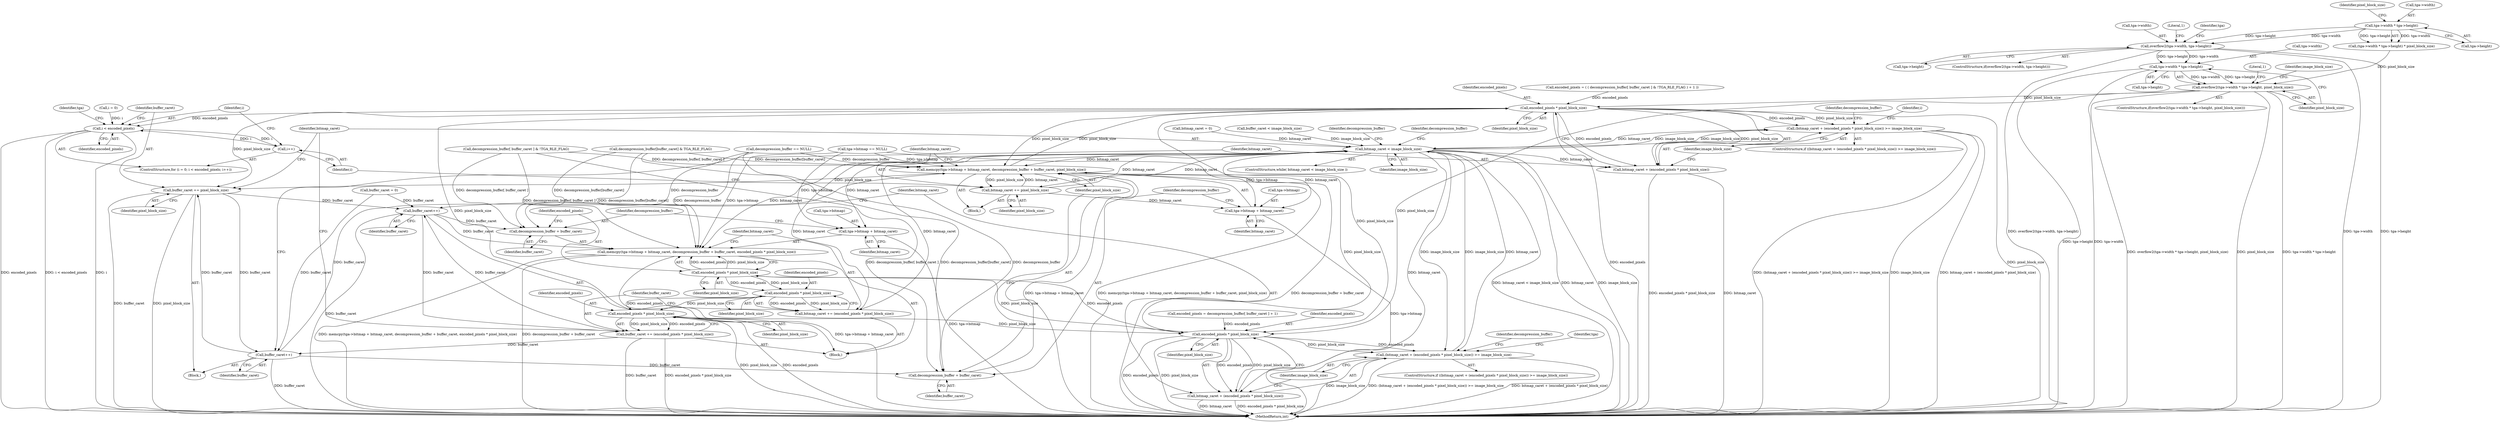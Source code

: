 digraph "0_libgd_01c61f8ab110a77ae64b5ca67c244c728c506f03@pointer" {
"1000150" [label="(Call,overflow2(tga->width, tga->height))"];
"1000120" [label="(Call,tga->width * tga->height)"];
"1000163" [label="(Call,tga->width * tga->height)"];
"1000162" [label="(Call,overflow2(tga->width * tga->height, pixel_block_size))"];
"1000384" [label="(Call,encoded_pixels * pixel_block_size)"];
"1000381" [label="(Call,(bitmap_caret + (encoded_pixels * pixel_block_size)) >= image_block_size)"];
"1000355" [label="(Call,bitmap_caret < image_block_size)"];
"1000382" [label="(Call,bitmap_caret + (encoded_pixels * pixel_block_size))"];
"1000406" [label="(Call,memcpy(tga->bitmap + bitmap_caret, decompression_buffer + buffer_caret, pixel_block_size))"];
"1000416" [label="(Call,bitmap_caret += pixel_block_size)"];
"1000407" [label="(Call,tga->bitmap + bitmap_caret)"];
"1000419" [label="(Call,buffer_caret += pixel_block_size)"];
"1000378" [label="(Call,buffer_caret++)"];
"1000412" [label="(Call,decompression_buffer + buffer_caret)"];
"1000431" [label="(Call,buffer_caret++)"];
"1000449" [label="(Call,memcpy(tga->bitmap + bitmap_caret, decompression_buffer + buffer_caret, encoded_pixels * pixel_block_size))"];
"1000455" [label="(Call,decompression_buffer + buffer_caret)"];
"1000466" [label="(Call,buffer_caret += (encoded_pixels * pixel_block_size))"];
"1000437" [label="(Call,encoded_pixels * pixel_block_size)"];
"1000434" [label="(Call,(bitmap_caret + (encoded_pixels * pixel_block_size)) >= image_block_size)"];
"1000435" [label="(Call,bitmap_caret + (encoded_pixels * pixel_block_size))"];
"1000458" [label="(Call,encoded_pixels * pixel_block_size)"];
"1000463" [label="(Call,encoded_pixels * pixel_block_size)"];
"1000461" [label="(Call,bitmap_caret += (encoded_pixels * pixel_block_size))"];
"1000468" [label="(Call,encoded_pixels * pixel_block_size)"];
"1000450" [label="(Call,tga->bitmap + bitmap_caret)"];
"1000400" [label="(Call,i < encoded_pixels)"];
"1000403" [label="(Call,i++)"];
"1000385" [label="(Identifier,encoded_pixels)"];
"1000467" [label="(Identifier,buffer_caret)"];
"1000464" [label="(Identifier,encoded_pixels)"];
"1000462" [label="(Identifier,bitmap_caret)"];
"1000151" [label="(Call,tga->width)"];
"1000386" [label="(Identifier,pixel_block_size)"];
"1000381" [label="(Call,(bitmap_caret + (encoded_pixels * pixel_block_size)) >= image_block_size)"];
"1000380" [label="(ControlStructure,if ((bitmap_caret + (encoded_pixels * pixel_block_size)) >= image_block_size))"];
"1000141" [label="(Call,bitmap_caret = 0)"];
"1000468" [label="(Call,encoded_pixels * pixel_block_size)"];
"1000390" [label="(Identifier,decompression_buffer)"];
"1000404" [label="(Identifier,i)"];
"1000211" [label="(Call,tga->bitmap == NULL)"];
"1000124" [label="(Call,tga->height)"];
"1000460" [label="(Identifier,pixel_block_size)"];
"1000402" [label="(Identifier,encoded_pixels)"];
"1000461" [label="(Call,bitmap_caret += (encoded_pixels * pixel_block_size))"];
"1000162" [label="(Call,overflow2(tga->width * tga->height, pixel_block_size))"];
"1000470" [label="(Identifier,pixel_block_size)"];
"1000454" [label="(Identifier,bitmap_caret)"];
"1000154" [label="(Call,tga->height)"];
"1000463" [label="(Call,encoded_pixels * pixel_block_size)"];
"1000170" [label="(Identifier,pixel_block_size)"];
"1000356" [label="(Identifier,bitmap_caret)"];
"1000431" [label="(Call,buffer_caret++)"];
"1000379" [label="(Identifier,buffer_caret)"];
"1000456" [label="(Identifier,decompression_buffer)"];
"1000401" [label="(Identifier,i)"];
"1000177" [label="(Identifier,image_block_size)"];
"1000367" [label="(Block,)"];
"1000398" [label="(Identifier,i)"];
"1000167" [label="(Call,tga->height)"];
"1000371" [label="(Call,decompression_buffer[ buffer_caret ] & !TGA_RLE_FLAG)"];
"1000458" [label="(Call,encoded_pixels * pixel_block_size)"];
"1000414" [label="(Identifier,buffer_caret)"];
"1000443" [label="(Identifier,decompression_buffer)"];
"1000120" [label="(Call,tga->width * tga->height)"];
"1000432" [label="(Identifier,buffer_caret)"];
"1000161" [label="(ControlStructure,if(overflow2(tga->width * tga->height, pixel_block_size)))"];
"1000406" [label="(Call,memcpy(tga->bitmap + bitmap_caret, decompression_buffer + buffer_caret, pixel_block_size))"];
"1000164" [label="(Call,tga->width)"];
"1000119" [label="(Call,(tga->width * tga->height) * pixel_block_size)"];
"1000457" [label="(Identifier,buffer_caret)"];
"1000160" [label="(Literal,1)"];
"1000452" [label="(Identifier,tga)"];
"1000433" [label="(ControlStructure,if ((bitmap_caret + (encoded_pixels * pixel_block_size)) >= image_block_size))"];
"1000423" [label="(Block,)"];
"1000451" [label="(Call,tga->bitmap)"];
"1000407" [label="(Call,tga->bitmap + bitmap_caret)"];
"1000149" [label="(ControlStructure,if(overflow2(tga->width, tga->height)))"];
"1000400" [label="(Call,i < encoded_pixels)"];
"1000383" [label="(Identifier,bitmap_caret)"];
"1000438" [label="(Identifier,encoded_pixels)"];
"1000361" [label="(Call,decompression_buffer[buffer_caret] & TGA_RLE_FLAG)"];
"1000405" [label="(Block,)"];
"1000378" [label="(Call,buffer_caret++)"];
"1000351" [label="(Call,buffer_caret = 0)"];
"1000436" [label="(Identifier,bitmap_caret)"];
"1000387" [label="(Identifier,image_block_size)"];
"1000437" [label="(Call,encoded_pixels * pixel_block_size)"];
"1000465" [label="(Identifier,pixel_block_size)"];
"1000449" [label="(Call,memcpy(tga->bitmap + bitmap_caret, decompression_buffer + buffer_caret, encoded_pixels * pixel_block_size))"];
"1000354" [label="(ControlStructure,while( bitmap_caret < image_block_size ))"];
"1000289" [label="(Call,decompression_buffer == NULL)"];
"1000409" [label="(Identifier,tga)"];
"1000127" [label="(Identifier,pixel_block_size)"];
"1000421" [label="(Identifier,pixel_block_size)"];
"1000368" [label="(Call,encoded_pixels = ( ( decompression_buffer[ buffer_caret ] & !TGA_RLE_FLAG ) + 1 ))"];
"1000408" [label="(Call,tga->bitmap)"];
"1000174" [label="(Literal,1)"];
"1000420" [label="(Identifier,buffer_caret)"];
"1000417" [label="(Identifier,bitmap_caret)"];
"1000150" [label="(Call,overflow2(tga->width, tga->height))"];
"1000336" [label="(Call,buffer_caret < image_block_size)"];
"1000403" [label="(Call,i++)"];
"1000121" [label="(Call,tga->width)"];
"1000384" [label="(Call,encoded_pixels * pixel_block_size)"];
"1000439" [label="(Identifier,pixel_block_size)"];
"1000382" [label="(Call,bitmap_caret + (encoded_pixels * pixel_block_size))"];
"1000413" [label="(Identifier,decompression_buffer)"];
"1000355" [label="(Call,bitmap_caret < image_block_size)"];
"1000411" [label="(Identifier,bitmap_caret)"];
"1000424" [label="(Call,encoded_pixels = decompression_buffer[ buffer_caret ] + 1)"];
"1000478" [label="(MethodReturn,int)"];
"1000416" [label="(Call,bitmap_caret += pixel_block_size)"];
"1000165" [label="(Identifier,tga)"];
"1000466" [label="(Call,buffer_caret += (encoded_pixels * pixel_block_size))"];
"1000418" [label="(Identifier,pixel_block_size)"];
"1000419" [label="(Call,buffer_caret += pixel_block_size)"];
"1000396" [label="(ControlStructure,for (i = 0; i < encoded_pixels; i++))"];
"1000472" [label="(Identifier,decompression_buffer)"];
"1000163" [label="(Call,tga->width * tga->height)"];
"1000397" [label="(Call,i = 0)"];
"1000434" [label="(Call,(bitmap_caret + (encoded_pixels * pixel_block_size)) >= image_block_size)"];
"1000450" [label="(Call,tga->bitmap + bitmap_caret)"];
"1000412" [label="(Call,decompression_buffer + buffer_caret)"];
"1000440" [label="(Identifier,image_block_size)"];
"1000357" [label="(Identifier,image_block_size)"];
"1000455" [label="(Call,decompression_buffer + buffer_caret)"];
"1000469" [label="(Identifier,encoded_pixels)"];
"1000459" [label="(Identifier,encoded_pixels)"];
"1000415" [label="(Identifier,pixel_block_size)"];
"1000363" [label="(Identifier,decompression_buffer)"];
"1000435" [label="(Call,bitmap_caret + (encoded_pixels * pixel_block_size))"];
"1000150" -> "1000149"  [label="AST: "];
"1000150" -> "1000154"  [label="CFG: "];
"1000151" -> "1000150"  [label="AST: "];
"1000154" -> "1000150"  [label="AST: "];
"1000160" -> "1000150"  [label="CFG: "];
"1000165" -> "1000150"  [label="CFG: "];
"1000150" -> "1000478"  [label="DDG: tga->width"];
"1000150" -> "1000478"  [label="DDG: tga->height"];
"1000150" -> "1000478"  [label="DDG: overflow2(tga->width, tga->height)"];
"1000120" -> "1000150"  [label="DDG: tga->width"];
"1000120" -> "1000150"  [label="DDG: tga->height"];
"1000150" -> "1000163"  [label="DDG: tga->width"];
"1000150" -> "1000163"  [label="DDG: tga->height"];
"1000120" -> "1000119"  [label="AST: "];
"1000120" -> "1000124"  [label="CFG: "];
"1000121" -> "1000120"  [label="AST: "];
"1000124" -> "1000120"  [label="AST: "];
"1000127" -> "1000120"  [label="CFG: "];
"1000120" -> "1000119"  [label="DDG: tga->width"];
"1000120" -> "1000119"  [label="DDG: tga->height"];
"1000163" -> "1000162"  [label="AST: "];
"1000163" -> "1000167"  [label="CFG: "];
"1000164" -> "1000163"  [label="AST: "];
"1000167" -> "1000163"  [label="AST: "];
"1000170" -> "1000163"  [label="CFG: "];
"1000163" -> "1000478"  [label="DDG: tga->width"];
"1000163" -> "1000478"  [label="DDG: tga->height"];
"1000163" -> "1000162"  [label="DDG: tga->width"];
"1000163" -> "1000162"  [label="DDG: tga->height"];
"1000162" -> "1000161"  [label="AST: "];
"1000162" -> "1000170"  [label="CFG: "];
"1000170" -> "1000162"  [label="AST: "];
"1000174" -> "1000162"  [label="CFG: "];
"1000177" -> "1000162"  [label="CFG: "];
"1000162" -> "1000478"  [label="DDG: pixel_block_size"];
"1000162" -> "1000478"  [label="DDG: tga->width * tga->height"];
"1000162" -> "1000478"  [label="DDG: overflow2(tga->width * tga->height, pixel_block_size)"];
"1000119" -> "1000162"  [label="DDG: pixel_block_size"];
"1000162" -> "1000384"  [label="DDG: pixel_block_size"];
"1000162" -> "1000437"  [label="DDG: pixel_block_size"];
"1000384" -> "1000382"  [label="AST: "];
"1000384" -> "1000386"  [label="CFG: "];
"1000385" -> "1000384"  [label="AST: "];
"1000386" -> "1000384"  [label="AST: "];
"1000382" -> "1000384"  [label="CFG: "];
"1000384" -> "1000478"  [label="DDG: pixel_block_size"];
"1000384" -> "1000478"  [label="DDG: encoded_pixels"];
"1000384" -> "1000381"  [label="DDG: encoded_pixels"];
"1000384" -> "1000381"  [label="DDG: pixel_block_size"];
"1000384" -> "1000382"  [label="DDG: encoded_pixels"];
"1000384" -> "1000382"  [label="DDG: pixel_block_size"];
"1000368" -> "1000384"  [label="DDG: encoded_pixels"];
"1000468" -> "1000384"  [label="DDG: pixel_block_size"];
"1000406" -> "1000384"  [label="DDG: pixel_block_size"];
"1000384" -> "1000400"  [label="DDG: encoded_pixels"];
"1000384" -> "1000406"  [label="DDG: pixel_block_size"];
"1000384" -> "1000419"  [label="DDG: pixel_block_size"];
"1000384" -> "1000437"  [label="DDG: pixel_block_size"];
"1000381" -> "1000380"  [label="AST: "];
"1000381" -> "1000387"  [label="CFG: "];
"1000382" -> "1000381"  [label="AST: "];
"1000387" -> "1000381"  [label="AST: "];
"1000390" -> "1000381"  [label="CFG: "];
"1000398" -> "1000381"  [label="CFG: "];
"1000381" -> "1000478"  [label="DDG: image_block_size"];
"1000381" -> "1000478"  [label="DDG: bitmap_caret + (encoded_pixels * pixel_block_size)"];
"1000381" -> "1000478"  [label="DDG: (bitmap_caret + (encoded_pixels * pixel_block_size)) >= image_block_size"];
"1000381" -> "1000355"  [label="DDG: image_block_size"];
"1000355" -> "1000381"  [label="DDG: bitmap_caret"];
"1000355" -> "1000381"  [label="DDG: image_block_size"];
"1000355" -> "1000354"  [label="AST: "];
"1000355" -> "1000357"  [label="CFG: "];
"1000356" -> "1000355"  [label="AST: "];
"1000357" -> "1000355"  [label="AST: "];
"1000363" -> "1000355"  [label="CFG: "];
"1000472" -> "1000355"  [label="CFG: "];
"1000355" -> "1000478"  [label="DDG: bitmap_caret"];
"1000355" -> "1000478"  [label="DDG: image_block_size"];
"1000355" -> "1000478"  [label="DDG: bitmap_caret < image_block_size"];
"1000141" -> "1000355"  [label="DDG: bitmap_caret"];
"1000416" -> "1000355"  [label="DDG: bitmap_caret"];
"1000461" -> "1000355"  [label="DDG: bitmap_caret"];
"1000434" -> "1000355"  [label="DDG: image_block_size"];
"1000336" -> "1000355"  [label="DDG: image_block_size"];
"1000355" -> "1000382"  [label="DDG: bitmap_caret"];
"1000355" -> "1000406"  [label="DDG: bitmap_caret"];
"1000355" -> "1000407"  [label="DDG: bitmap_caret"];
"1000355" -> "1000416"  [label="DDG: bitmap_caret"];
"1000355" -> "1000434"  [label="DDG: bitmap_caret"];
"1000355" -> "1000434"  [label="DDG: image_block_size"];
"1000355" -> "1000435"  [label="DDG: bitmap_caret"];
"1000355" -> "1000449"  [label="DDG: bitmap_caret"];
"1000355" -> "1000450"  [label="DDG: bitmap_caret"];
"1000355" -> "1000461"  [label="DDG: bitmap_caret"];
"1000383" -> "1000382"  [label="AST: "];
"1000387" -> "1000382"  [label="CFG: "];
"1000382" -> "1000478"  [label="DDG: bitmap_caret"];
"1000382" -> "1000478"  [label="DDG: encoded_pixels * pixel_block_size"];
"1000406" -> "1000405"  [label="AST: "];
"1000406" -> "1000415"  [label="CFG: "];
"1000407" -> "1000406"  [label="AST: "];
"1000412" -> "1000406"  [label="AST: "];
"1000415" -> "1000406"  [label="AST: "];
"1000417" -> "1000406"  [label="CFG: "];
"1000406" -> "1000478"  [label="DDG: decompression_buffer + buffer_caret"];
"1000406" -> "1000478"  [label="DDG: tga->bitmap + bitmap_caret"];
"1000406" -> "1000478"  [label="DDG: memcpy(tga->bitmap + bitmap_caret, decompression_buffer + buffer_caret, pixel_block_size)"];
"1000211" -> "1000406"  [label="DDG: tga->bitmap"];
"1000416" -> "1000406"  [label="DDG: bitmap_caret"];
"1000289" -> "1000406"  [label="DDG: decompression_buffer"];
"1000361" -> "1000406"  [label="DDG: decompression_buffer[buffer_caret]"];
"1000371" -> "1000406"  [label="DDG: decompression_buffer[ buffer_caret ]"];
"1000378" -> "1000406"  [label="DDG: buffer_caret"];
"1000406" -> "1000416"  [label="DDG: pixel_block_size"];
"1000406" -> "1000419"  [label="DDG: pixel_block_size"];
"1000406" -> "1000437"  [label="DDG: pixel_block_size"];
"1000416" -> "1000405"  [label="AST: "];
"1000416" -> "1000418"  [label="CFG: "];
"1000417" -> "1000416"  [label="AST: "];
"1000418" -> "1000416"  [label="AST: "];
"1000404" -> "1000416"  [label="CFG: "];
"1000416" -> "1000407"  [label="DDG: bitmap_caret"];
"1000407" -> "1000411"  [label="CFG: "];
"1000408" -> "1000407"  [label="AST: "];
"1000411" -> "1000407"  [label="AST: "];
"1000413" -> "1000407"  [label="CFG: "];
"1000407" -> "1000478"  [label="DDG: tga->bitmap"];
"1000211" -> "1000407"  [label="DDG: tga->bitmap"];
"1000419" -> "1000367"  [label="AST: "];
"1000419" -> "1000421"  [label="CFG: "];
"1000420" -> "1000419"  [label="AST: "];
"1000421" -> "1000419"  [label="AST: "];
"1000356" -> "1000419"  [label="CFG: "];
"1000419" -> "1000478"  [label="DDG: buffer_caret"];
"1000419" -> "1000478"  [label="DDG: pixel_block_size"];
"1000419" -> "1000378"  [label="DDG: buffer_caret"];
"1000378" -> "1000419"  [label="DDG: buffer_caret"];
"1000419" -> "1000431"  [label="DDG: buffer_caret"];
"1000378" -> "1000367"  [label="AST: "];
"1000378" -> "1000379"  [label="CFG: "];
"1000379" -> "1000378"  [label="AST: "];
"1000383" -> "1000378"  [label="CFG: "];
"1000378" -> "1000478"  [label="DDG: buffer_caret"];
"1000466" -> "1000378"  [label="DDG: buffer_caret"];
"1000351" -> "1000378"  [label="DDG: buffer_caret"];
"1000378" -> "1000412"  [label="DDG: buffer_caret"];
"1000412" -> "1000414"  [label="CFG: "];
"1000413" -> "1000412"  [label="AST: "];
"1000414" -> "1000412"  [label="AST: "];
"1000415" -> "1000412"  [label="CFG: "];
"1000289" -> "1000412"  [label="DDG: decompression_buffer"];
"1000361" -> "1000412"  [label="DDG: decompression_buffer[buffer_caret]"];
"1000371" -> "1000412"  [label="DDG: decompression_buffer[ buffer_caret ]"];
"1000431" -> "1000423"  [label="AST: "];
"1000431" -> "1000432"  [label="CFG: "];
"1000432" -> "1000431"  [label="AST: "];
"1000436" -> "1000431"  [label="CFG: "];
"1000431" -> "1000478"  [label="DDG: buffer_caret"];
"1000466" -> "1000431"  [label="DDG: buffer_caret"];
"1000351" -> "1000431"  [label="DDG: buffer_caret"];
"1000431" -> "1000449"  [label="DDG: buffer_caret"];
"1000431" -> "1000455"  [label="DDG: buffer_caret"];
"1000431" -> "1000466"  [label="DDG: buffer_caret"];
"1000449" -> "1000423"  [label="AST: "];
"1000449" -> "1000458"  [label="CFG: "];
"1000450" -> "1000449"  [label="AST: "];
"1000455" -> "1000449"  [label="AST: "];
"1000458" -> "1000449"  [label="AST: "];
"1000462" -> "1000449"  [label="CFG: "];
"1000449" -> "1000478"  [label="DDG: decompression_buffer + buffer_caret"];
"1000449" -> "1000478"  [label="DDG: tga->bitmap + bitmap_caret"];
"1000449" -> "1000478"  [label="DDG: memcpy(tga->bitmap + bitmap_caret, decompression_buffer + buffer_caret, encoded_pixels * pixel_block_size)"];
"1000211" -> "1000449"  [label="DDG: tga->bitmap"];
"1000289" -> "1000449"  [label="DDG: decompression_buffer"];
"1000361" -> "1000449"  [label="DDG: decompression_buffer[buffer_caret]"];
"1000371" -> "1000449"  [label="DDG: decompression_buffer[ buffer_caret ]"];
"1000458" -> "1000449"  [label="DDG: encoded_pixels"];
"1000458" -> "1000449"  [label="DDG: pixel_block_size"];
"1000455" -> "1000457"  [label="CFG: "];
"1000456" -> "1000455"  [label="AST: "];
"1000457" -> "1000455"  [label="AST: "];
"1000459" -> "1000455"  [label="CFG: "];
"1000289" -> "1000455"  [label="DDG: decompression_buffer"];
"1000361" -> "1000455"  [label="DDG: decompression_buffer[buffer_caret]"];
"1000371" -> "1000455"  [label="DDG: decompression_buffer[ buffer_caret ]"];
"1000466" -> "1000423"  [label="AST: "];
"1000466" -> "1000468"  [label="CFG: "];
"1000467" -> "1000466"  [label="AST: "];
"1000468" -> "1000466"  [label="AST: "];
"1000356" -> "1000466"  [label="CFG: "];
"1000466" -> "1000478"  [label="DDG: encoded_pixels * pixel_block_size"];
"1000466" -> "1000478"  [label="DDG: buffer_caret"];
"1000468" -> "1000466"  [label="DDG: encoded_pixels"];
"1000468" -> "1000466"  [label="DDG: pixel_block_size"];
"1000437" -> "1000435"  [label="AST: "];
"1000437" -> "1000439"  [label="CFG: "];
"1000438" -> "1000437"  [label="AST: "];
"1000439" -> "1000437"  [label="AST: "];
"1000435" -> "1000437"  [label="CFG: "];
"1000437" -> "1000478"  [label="DDG: encoded_pixels"];
"1000437" -> "1000478"  [label="DDG: pixel_block_size"];
"1000437" -> "1000434"  [label="DDG: encoded_pixels"];
"1000437" -> "1000434"  [label="DDG: pixel_block_size"];
"1000437" -> "1000435"  [label="DDG: encoded_pixels"];
"1000437" -> "1000435"  [label="DDG: pixel_block_size"];
"1000424" -> "1000437"  [label="DDG: encoded_pixels"];
"1000468" -> "1000437"  [label="DDG: pixel_block_size"];
"1000437" -> "1000458"  [label="DDG: encoded_pixels"];
"1000437" -> "1000458"  [label="DDG: pixel_block_size"];
"1000434" -> "1000433"  [label="AST: "];
"1000434" -> "1000440"  [label="CFG: "];
"1000435" -> "1000434"  [label="AST: "];
"1000440" -> "1000434"  [label="AST: "];
"1000443" -> "1000434"  [label="CFG: "];
"1000452" -> "1000434"  [label="CFG: "];
"1000434" -> "1000478"  [label="DDG: image_block_size"];
"1000434" -> "1000478"  [label="DDG: (bitmap_caret + (encoded_pixels * pixel_block_size)) >= image_block_size"];
"1000434" -> "1000478"  [label="DDG: bitmap_caret + (encoded_pixels * pixel_block_size)"];
"1000436" -> "1000435"  [label="AST: "];
"1000440" -> "1000435"  [label="CFG: "];
"1000435" -> "1000478"  [label="DDG: bitmap_caret"];
"1000435" -> "1000478"  [label="DDG: encoded_pixels * pixel_block_size"];
"1000458" -> "1000460"  [label="CFG: "];
"1000459" -> "1000458"  [label="AST: "];
"1000460" -> "1000458"  [label="AST: "];
"1000458" -> "1000463"  [label="DDG: encoded_pixels"];
"1000458" -> "1000463"  [label="DDG: pixel_block_size"];
"1000463" -> "1000461"  [label="AST: "];
"1000463" -> "1000465"  [label="CFG: "];
"1000464" -> "1000463"  [label="AST: "];
"1000465" -> "1000463"  [label="AST: "];
"1000461" -> "1000463"  [label="CFG: "];
"1000463" -> "1000461"  [label="DDG: encoded_pixels"];
"1000463" -> "1000461"  [label="DDG: pixel_block_size"];
"1000463" -> "1000468"  [label="DDG: encoded_pixels"];
"1000463" -> "1000468"  [label="DDG: pixel_block_size"];
"1000461" -> "1000423"  [label="AST: "];
"1000462" -> "1000461"  [label="AST: "];
"1000467" -> "1000461"  [label="CFG: "];
"1000468" -> "1000470"  [label="CFG: "];
"1000469" -> "1000468"  [label="AST: "];
"1000470" -> "1000468"  [label="AST: "];
"1000468" -> "1000478"  [label="DDG: encoded_pixels"];
"1000468" -> "1000478"  [label="DDG: pixel_block_size"];
"1000450" -> "1000454"  [label="CFG: "];
"1000451" -> "1000450"  [label="AST: "];
"1000454" -> "1000450"  [label="AST: "];
"1000456" -> "1000450"  [label="CFG: "];
"1000450" -> "1000478"  [label="DDG: tga->bitmap"];
"1000211" -> "1000450"  [label="DDG: tga->bitmap"];
"1000400" -> "1000396"  [label="AST: "];
"1000400" -> "1000402"  [label="CFG: "];
"1000401" -> "1000400"  [label="AST: "];
"1000402" -> "1000400"  [label="AST: "];
"1000409" -> "1000400"  [label="CFG: "];
"1000420" -> "1000400"  [label="CFG: "];
"1000400" -> "1000478"  [label="DDG: i"];
"1000400" -> "1000478"  [label="DDG: encoded_pixels"];
"1000400" -> "1000478"  [label="DDG: i < encoded_pixels"];
"1000397" -> "1000400"  [label="DDG: i"];
"1000403" -> "1000400"  [label="DDG: i"];
"1000400" -> "1000403"  [label="DDG: i"];
"1000403" -> "1000396"  [label="AST: "];
"1000403" -> "1000404"  [label="CFG: "];
"1000404" -> "1000403"  [label="AST: "];
"1000401" -> "1000403"  [label="CFG: "];
}
